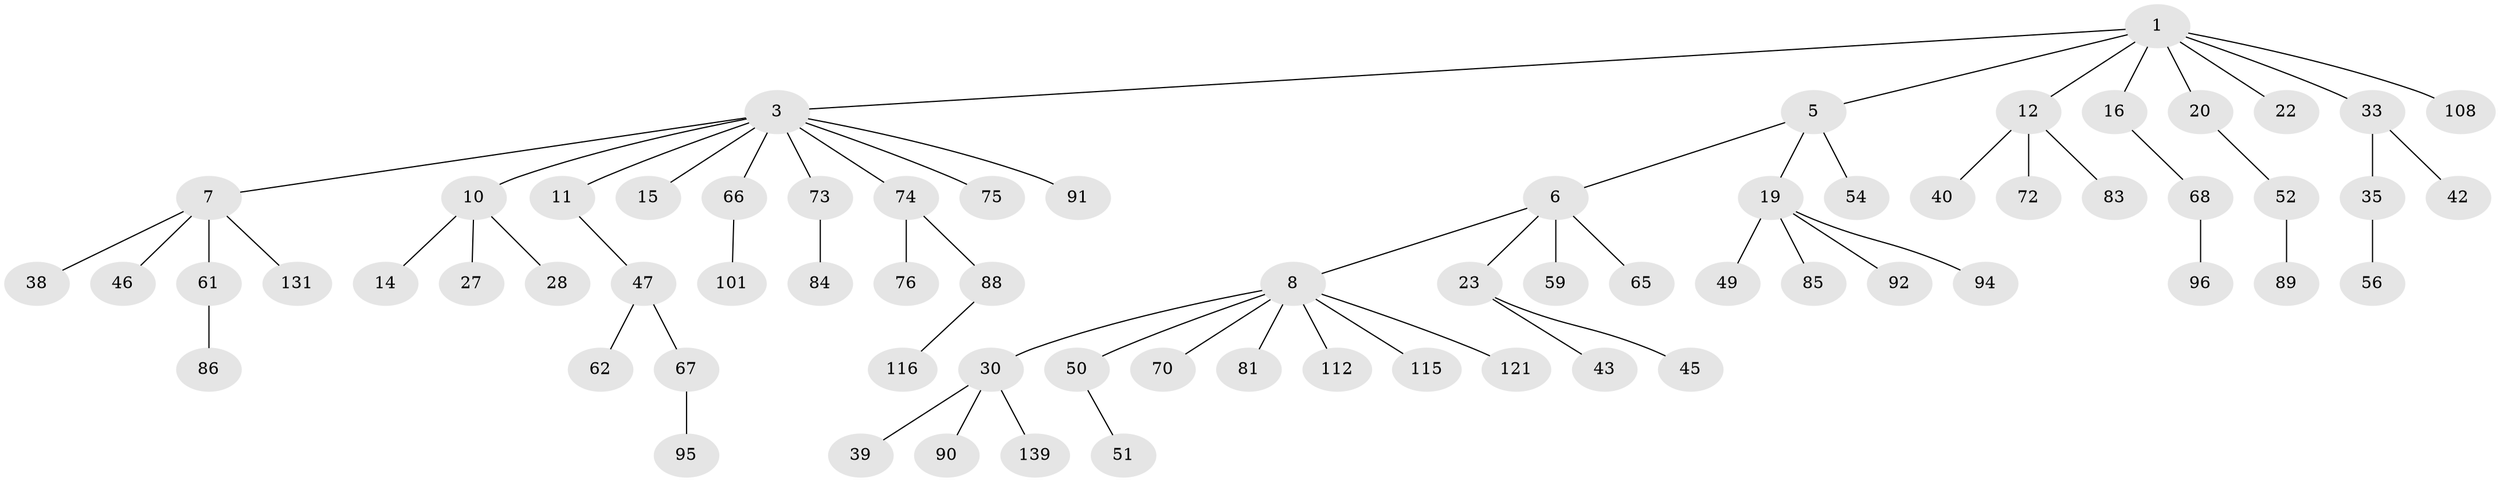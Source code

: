 // original degree distribution, {7: 0.007194244604316547, 3: 0.12949640287769784, 6: 0.02158273381294964, 4: 0.06474820143884892, 5: 0.02877697841726619, 2: 0.26618705035971224, 1: 0.48201438848920863}
// Generated by graph-tools (version 1.1) at 2025/15/03/09/25 04:15:29]
// undirected, 69 vertices, 68 edges
graph export_dot {
graph [start="1"]
  node [color=gray90,style=filled];
  1 [super="+2"];
  3 [super="+4+18+55+48"];
  5;
  6;
  7 [super="+82+17+9"];
  8 [super="+29+24+120+109"];
  10;
  11 [super="+44"];
  12 [super="+13+36"];
  14 [super="+31"];
  15 [super="+93+53+69"];
  16 [super="+127+99"];
  19 [super="+79+57+21"];
  20;
  22 [super="+87"];
  23 [super="+26"];
  27;
  28;
  30 [super="+32+41"];
  33 [super="+34"];
  35 [super="+125"];
  38;
  39 [super="+113"];
  40 [super="+132"];
  42;
  43 [super="+97"];
  45 [super="+135"];
  46;
  47;
  49;
  50;
  51 [super="+63"];
  52 [super="+133"];
  54 [super="+71"];
  56 [super="+106"];
  59 [super="+105+123"];
  61 [super="+78"];
  62 [super="+103+80"];
  65;
  66;
  67;
  68;
  70 [super="+111"];
  72;
  73;
  74;
  75;
  76;
  81;
  83 [super="+110"];
  84;
  85;
  86;
  88;
  89;
  90;
  91;
  92;
  94;
  95;
  96;
  101;
  108;
  112;
  115;
  116;
  121;
  131;
  139;
  1 -- 3;
  1 -- 5;
  1 -- 12;
  1 -- 16;
  1 -- 20;
  1 -- 33;
  1 -- 108;
  1 -- 22;
  3 -- 7;
  3 -- 91;
  3 -- 74;
  3 -- 10;
  3 -- 11;
  3 -- 15;
  3 -- 73;
  3 -- 75;
  3 -- 66;
  5 -- 6;
  5 -- 19;
  5 -- 54;
  6 -- 8;
  6 -- 23;
  6 -- 59;
  6 -- 65;
  7 -- 61;
  7 -- 131;
  7 -- 38;
  7 -- 46;
  8 -- 70;
  8 -- 50;
  8 -- 112;
  8 -- 30;
  8 -- 81;
  8 -- 115;
  8 -- 121;
  10 -- 14;
  10 -- 27;
  10 -- 28;
  11 -- 47;
  12 -- 72;
  12 -- 83;
  12 -- 40;
  16 -- 68;
  19 -- 92;
  19 -- 94;
  19 -- 49;
  19 -- 85;
  20 -- 52;
  23 -- 43;
  23 -- 45;
  30 -- 39;
  30 -- 90;
  30 -- 139;
  33 -- 42;
  33 -- 35;
  35 -- 56;
  47 -- 62;
  47 -- 67;
  50 -- 51;
  52 -- 89;
  61 -- 86;
  66 -- 101;
  67 -- 95;
  68 -- 96;
  73 -- 84;
  74 -- 76;
  74 -- 88;
  88 -- 116;
}
